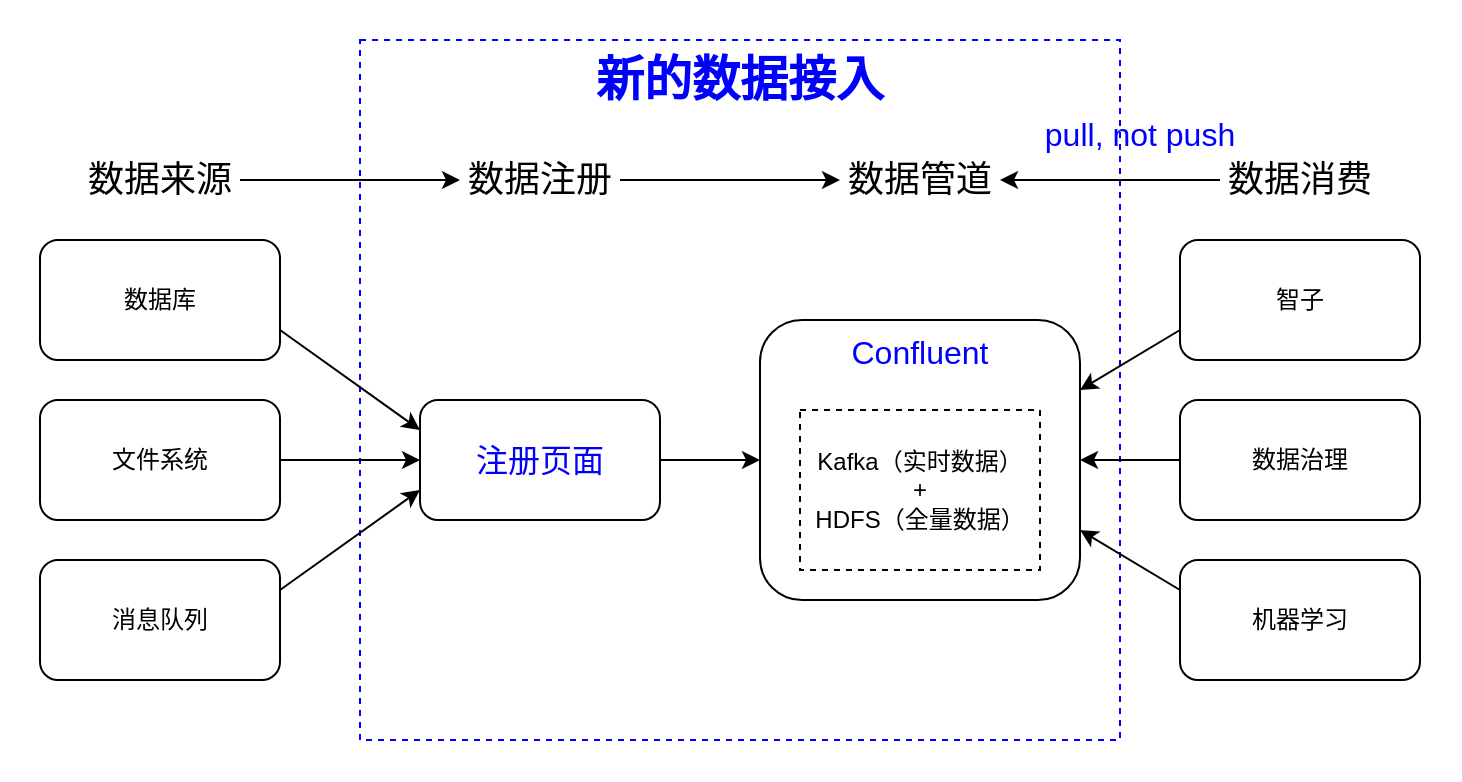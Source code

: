 <mxfile version="10.5.9" type="github"><diagram id="YSKjneG9f25D24EfUgmv" name="Page-1"><mxGraphModel dx="758" dy="476" grid="1" gridSize="10" guides="1" tooltips="1" connect="1" arrows="1" fold="1" page="1" pageScale="1" pageWidth="850" pageHeight="1100" math="0" shadow="0"><root><mxCell id="0"/><mxCell id="1" parent="0"/><mxCell id="WJNRB5o8_elmOy3kN1VB-6" value="" style="rounded=0;whiteSpace=wrap;html=1;strokeColor=none;fillColor=none;gradientColor=none;fontSize=24;fontColor=#0000FF;" parent="1" vertex="1"><mxGeometry x="40" y="80" width="730" height="390" as="geometry"/></mxCell><mxCell id="WJNRB5o8_elmOy3kN1VB-1" value="" style="rounded=0;whiteSpace=wrap;html=1;dashed=1;fillColor=none;gradientColor=none;strokeColor=#0000FF;" parent="1" vertex="1"><mxGeometry x="220" y="100" width="380" height="350" as="geometry"/></mxCell><mxCell id="8H_U0XsgN7u3BfvsgzKS-15" value="" style="edgeStyle=orthogonalEdgeStyle;rounded=0;orthogonalLoop=1;jettySize=auto;html=1;entryX=0;entryY=0.5;entryDx=0;entryDy=0;" parent="1" source="8H_U0XsgN7u3BfvsgzKS-1" target="8H_U0XsgN7u3BfvsgzKS-4" edge="1"><mxGeometry relative="1" as="geometry"><mxPoint x="230" y="170" as="targetPoint"/></mxGeometry></mxCell><mxCell id="8H_U0XsgN7u3BfvsgzKS-1" value="数据来源" style="text;html=1;strokeColor=none;fillColor=none;align=center;verticalAlign=middle;whiteSpace=wrap;rounded=0;fontSize=18;" parent="1" vertex="1"><mxGeometry x="80" y="160" width="80" height="20" as="geometry"/></mxCell><mxCell id="8H_U0XsgN7u3BfvsgzKS-17" value="" style="edgeStyle=orthogonalEdgeStyle;rounded=0;orthogonalLoop=1;jettySize=auto;html=1;entryX=0;entryY=0.5;entryDx=0;entryDy=0;" parent="1" source="8H_U0XsgN7u3BfvsgzKS-4" target="8H_U0XsgN7u3BfvsgzKS-5" edge="1"><mxGeometry relative="1" as="geometry"><mxPoint x="420" y="170" as="targetPoint"/></mxGeometry></mxCell><mxCell id="8H_U0XsgN7u3BfvsgzKS-4" value="数据注册" style="text;html=1;strokeColor=none;fillColor=none;align=center;verticalAlign=middle;whiteSpace=wrap;rounded=0;fontSize=18;" parent="1" vertex="1"><mxGeometry x="270" y="160" width="80" height="20" as="geometry"/></mxCell><mxCell id="8H_U0XsgN7u3BfvsgzKS-19" value="" style="edgeStyle=orthogonalEdgeStyle;rounded=0;orthogonalLoop=1;jettySize=auto;html=1;" parent="1" source="8H_U0XsgN7u3BfvsgzKS-18" target="8H_U0XsgN7u3BfvsgzKS-5" edge="1"><mxGeometry relative="1" as="geometry"/></mxCell><mxCell id="8H_U0XsgN7u3BfvsgzKS-5" value="数据管道&lt;br style=&quot;font-size: 18px;&quot;&gt;" style="text;html=1;strokeColor=none;fillColor=none;align=center;verticalAlign=middle;whiteSpace=wrap;rounded=0;fontSize=18;" parent="1" vertex="1"><mxGeometry x="460" y="160" width="80" height="20" as="geometry"/></mxCell><mxCell id="8H_U0XsgN7u3BfvsgzKS-18" value="数据消费&lt;br style=&quot;font-size: 18px;&quot;&gt;" style="text;html=1;strokeColor=none;fillColor=none;align=center;verticalAlign=middle;whiteSpace=wrap;rounded=0;fontSize=18;" parent="1" vertex="1"><mxGeometry x="650" y="160" width="80" height="20" as="geometry"/></mxCell><mxCell id="8H_U0XsgN7u3BfvsgzKS-6" value="数据库&lt;br&gt;" style="rounded=1;whiteSpace=wrap;html=1;" parent="1" vertex="1"><mxGeometry x="60" y="200" width="120" height="60" as="geometry"/></mxCell><mxCell id="8H_U0XsgN7u3BfvsgzKS-11" value="" style="edgeStyle=orthogonalEdgeStyle;rounded=0;orthogonalLoop=1;jettySize=auto;html=1;" parent="1" source="8H_U0XsgN7u3BfvsgzKS-8" target="8H_U0XsgN7u3BfvsgzKS-10" edge="1"><mxGeometry relative="1" as="geometry"/></mxCell><mxCell id="8H_U0XsgN7u3BfvsgzKS-8" value="&lt;font style=&quot;font-size: 16px&quot; color=&quot;#0000ff&quot;&gt;注册页面&lt;/font&gt;&lt;br&gt;" style="rounded=1;whiteSpace=wrap;html=1;" parent="1" vertex="1"><mxGeometry x="250" y="280" width="120" height="60" as="geometry"/></mxCell><mxCell id="8H_U0XsgN7u3BfvsgzKS-10" value="&lt;div style=&quot;text-align: center&quot;&gt;&lt;span&gt;&lt;font style=&quot;font-size: 16px&quot;&gt;Confluent&lt;/font&gt;&lt;/span&gt;&lt;/div&gt;" style="rounded=1;whiteSpace=wrap;html=1;verticalAlign=top;fontColor=#0000FF;" parent="1" vertex="1"><mxGeometry x="420" y="240" width="160" height="140" as="geometry"/></mxCell><mxCell id="8H_U0XsgN7u3BfvsgzKS-12" value="智子" style="rounded=1;whiteSpace=wrap;html=1;" parent="1" vertex="1"><mxGeometry x="630" y="200" width="120" height="60" as="geometry"/></mxCell><mxCell id="8H_U0XsgN7u3BfvsgzKS-20" value="文件系统&lt;br&gt;" style="rounded=1;whiteSpace=wrap;html=1;" parent="1" vertex="1"><mxGeometry x="60" y="280" width="120" height="60" as="geometry"/></mxCell><mxCell id="8H_U0XsgN7u3BfvsgzKS-21" value="消息队列&lt;br&gt;" style="rounded=1;whiteSpace=wrap;html=1;" parent="1" vertex="1"><mxGeometry x="60" y="360" width="120" height="60" as="geometry"/></mxCell><mxCell id="8H_U0XsgN7u3BfvsgzKS-22" value="" style="endArrow=classic;html=1;exitX=1;exitY=0.75;exitDx=0;exitDy=0;entryX=0;entryY=0.25;entryDx=0;entryDy=0;" parent="1" source="8H_U0XsgN7u3BfvsgzKS-6" target="8H_U0XsgN7u3BfvsgzKS-8" edge="1"><mxGeometry width="50" height="50" relative="1" as="geometry"><mxPoint x="60" y="550" as="sourcePoint"/><mxPoint x="110" y="500" as="targetPoint"/></mxGeometry></mxCell><mxCell id="8H_U0XsgN7u3BfvsgzKS-23" value="" style="endArrow=classic;html=1;exitX=1;exitY=0.5;exitDx=0;exitDy=0;entryX=0;entryY=0.5;entryDx=0;entryDy=0;" parent="1" source="8H_U0XsgN7u3BfvsgzKS-20" target="8H_U0XsgN7u3BfvsgzKS-8" edge="1"><mxGeometry width="50" height="50" relative="1" as="geometry"><mxPoint x="240" y="450" as="sourcePoint"/><mxPoint x="290" y="400" as="targetPoint"/></mxGeometry></mxCell><mxCell id="8H_U0XsgN7u3BfvsgzKS-24" value="" style="endArrow=classic;html=1;exitX=1;exitY=0.25;exitDx=0;exitDy=0;entryX=0;entryY=0.75;entryDx=0;entryDy=0;" parent="1" source="8H_U0XsgN7u3BfvsgzKS-21" target="8H_U0XsgN7u3BfvsgzKS-8" edge="1"><mxGeometry width="50" height="50" relative="1" as="geometry"><mxPoint x="310" y="480" as="sourcePoint"/><mxPoint x="360" y="430" as="targetPoint"/></mxGeometry></mxCell><mxCell id="8H_U0XsgN7u3BfvsgzKS-25" value="数据治理" style="rounded=1;whiteSpace=wrap;html=1;" parent="1" vertex="1"><mxGeometry x="630" y="280" width="120" height="60" as="geometry"/></mxCell><mxCell id="8H_U0XsgN7u3BfvsgzKS-26" value="机器学习" style="rounded=1;whiteSpace=wrap;html=1;" parent="1" vertex="1"><mxGeometry x="630" y="360" width="120" height="60" as="geometry"/></mxCell><mxCell id="8H_U0XsgN7u3BfvsgzKS-27" value="" style="endArrow=classic;html=1;exitX=0;exitY=0.75;exitDx=0;exitDy=0;entryX=1;entryY=0.25;entryDx=0;entryDy=0;" parent="1" source="8H_U0XsgN7u3BfvsgzKS-12" target="8H_U0XsgN7u3BfvsgzKS-10" edge="1"><mxGeometry width="50" height="50" relative="1" as="geometry"><mxPoint x="590" y="220" as="sourcePoint"/><mxPoint x="540" y="270" as="targetPoint"/></mxGeometry></mxCell><mxCell id="8H_U0XsgN7u3BfvsgzKS-28" value="" style="endArrow=classic;html=1;exitX=0;exitY=0.5;exitDx=0;exitDy=0;entryX=1;entryY=0.5;entryDx=0;entryDy=0;" parent="1" source="8H_U0XsgN7u3BfvsgzKS-25" target="8H_U0XsgN7u3BfvsgzKS-10" edge="1"><mxGeometry width="50" height="50" relative="1" as="geometry"><mxPoint x="620" y="280" as="sourcePoint"/><mxPoint x="570" y="330" as="targetPoint"/></mxGeometry></mxCell><mxCell id="8H_U0XsgN7u3BfvsgzKS-29" value="" style="endArrow=classic;html=1;exitX=0;exitY=0.25;exitDx=0;exitDy=0;entryX=1;entryY=0.75;entryDx=0;entryDy=0;" parent="1" source="8H_U0XsgN7u3BfvsgzKS-26" target="8H_U0XsgN7u3BfvsgzKS-10" edge="1"><mxGeometry width="50" height="50" relative="1" as="geometry"><mxPoint x="610" y="390" as="sourcePoint"/><mxPoint x="560" y="440" as="targetPoint"/></mxGeometry></mxCell><mxCell id="8H_U0XsgN7u3BfvsgzKS-31" value="Kafka（实时数据）&lt;br&gt;+&lt;br&gt;HDFS（全量数据）&lt;br&gt;" style="rounded=0;whiteSpace=wrap;html=1;dashed=1;" parent="1" vertex="1"><mxGeometry x="440" y="285" width="120" height="80" as="geometry"/></mxCell><mxCell id="WJNRB5o8_elmOy3kN1VB-2" value="新的数据接入" style="text;html=1;strokeColor=none;fillColor=none;align=center;verticalAlign=middle;whiteSpace=wrap;rounded=0;dashed=1;fontSize=24;fontStyle=1;fontColor=#0000FF;" parent="1" vertex="1"><mxGeometry x="330" y="110" width="160" height="20" as="geometry"/></mxCell><mxCell id="WJNRB5o8_elmOy3kN1VB-5" value="&lt;font style=&quot;font-size: 16px&quot;&gt;pull, not push&lt;/font&gt;" style="text;html=1;strokeColor=none;fillColor=none;align=center;verticalAlign=middle;whiteSpace=wrap;rounded=0;dashed=1;fontSize=24;fontColor=#0000FF;" parent="1" vertex="1"><mxGeometry x="560" y="130" width="100" height="30" as="geometry"/></mxCell></root></mxGraphModel></diagram></mxfile>